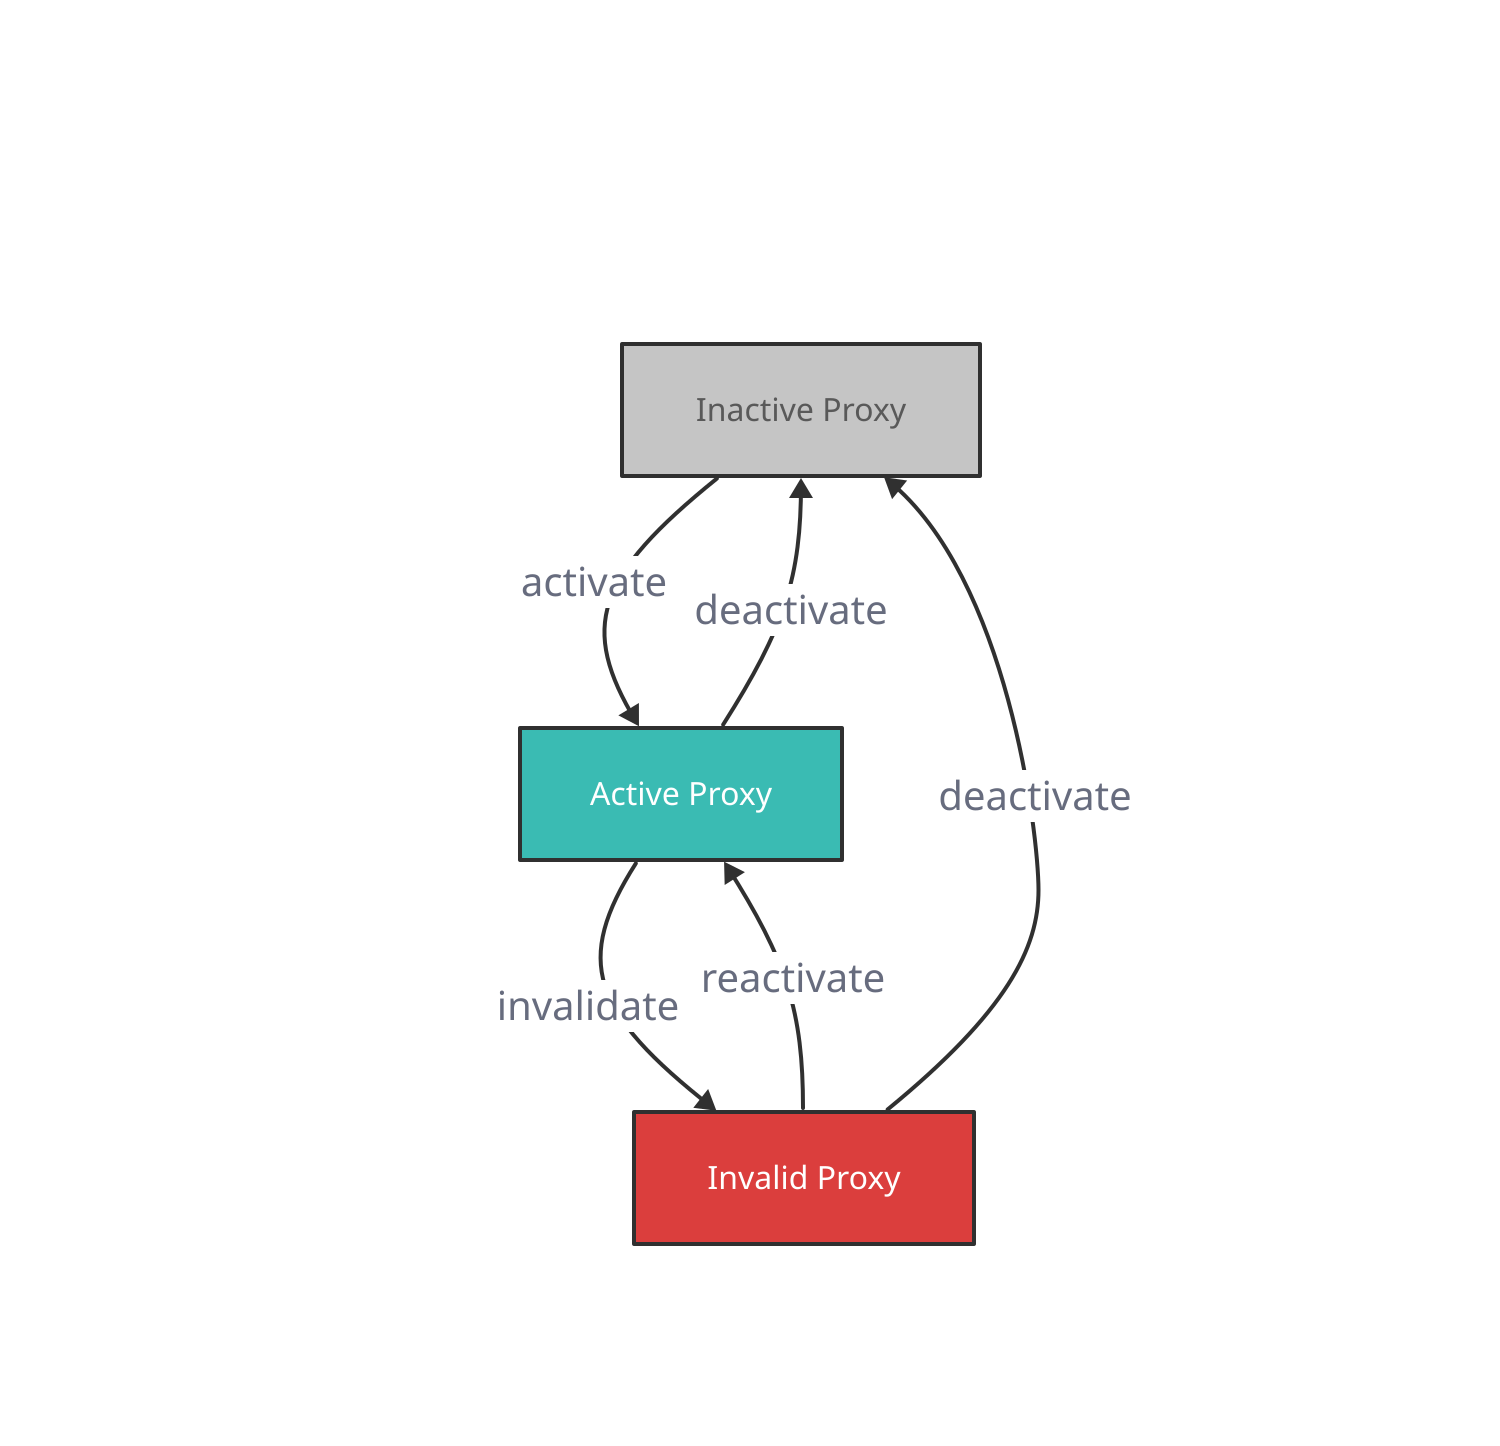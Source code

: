 # Config
vars: {
  d2-config: {
    layout-engine: elk # dagre
  }
}

explain: |md
  # State machine diagram for proxy tunnel
| {
  near: top-center
}

inactive: Inactive Proxy
inactive.shape: rectangle
inactive.style {
  font: mono
  font-color: "#595959"
  fill: "#C5C5C5"
  stroke: "#303030"
  stroke-width: 2
}

active: Active Proxy
active.shape: rectangle
active.style {
  font: mono
  font-color: "#FFFFFF"
  fill: "#3ABBB3"
  stroke: "#303030"
  stroke-width: 2
}

invalid: Invalid Proxy
invalid.shape: rectangle
invalid.style {
  font: mono
  font-color: "#FFFFFF"
  fill: "#DB3E3D"
  stroke: "#303030"
  stroke-width: 2
}

# direction: down
inactive -> active: activate {
  style: {
    stroke: "#303030"
    font-size: 20
  }
}

# inactive -> inactive: Edit {
#  style: {
#    stroke: "#303030"
#    font-size: 20
#  }
# }

active  -> inactive: deactivate {
  style: {
    stroke: "#303030"
    font-size: 20
  }
}

active  -> invalid: invalidate {
  style: {
    stroke: "#303030"
    font-size: 20
  }
}

invalid -> active: reactivate {
  style: {
    stroke: "#303030"
    font-size: 20
  }
}

invalid  -> inactive: deactivate {
  style: {
    stroke: "#303030"
    font-size: 20
  }
}
